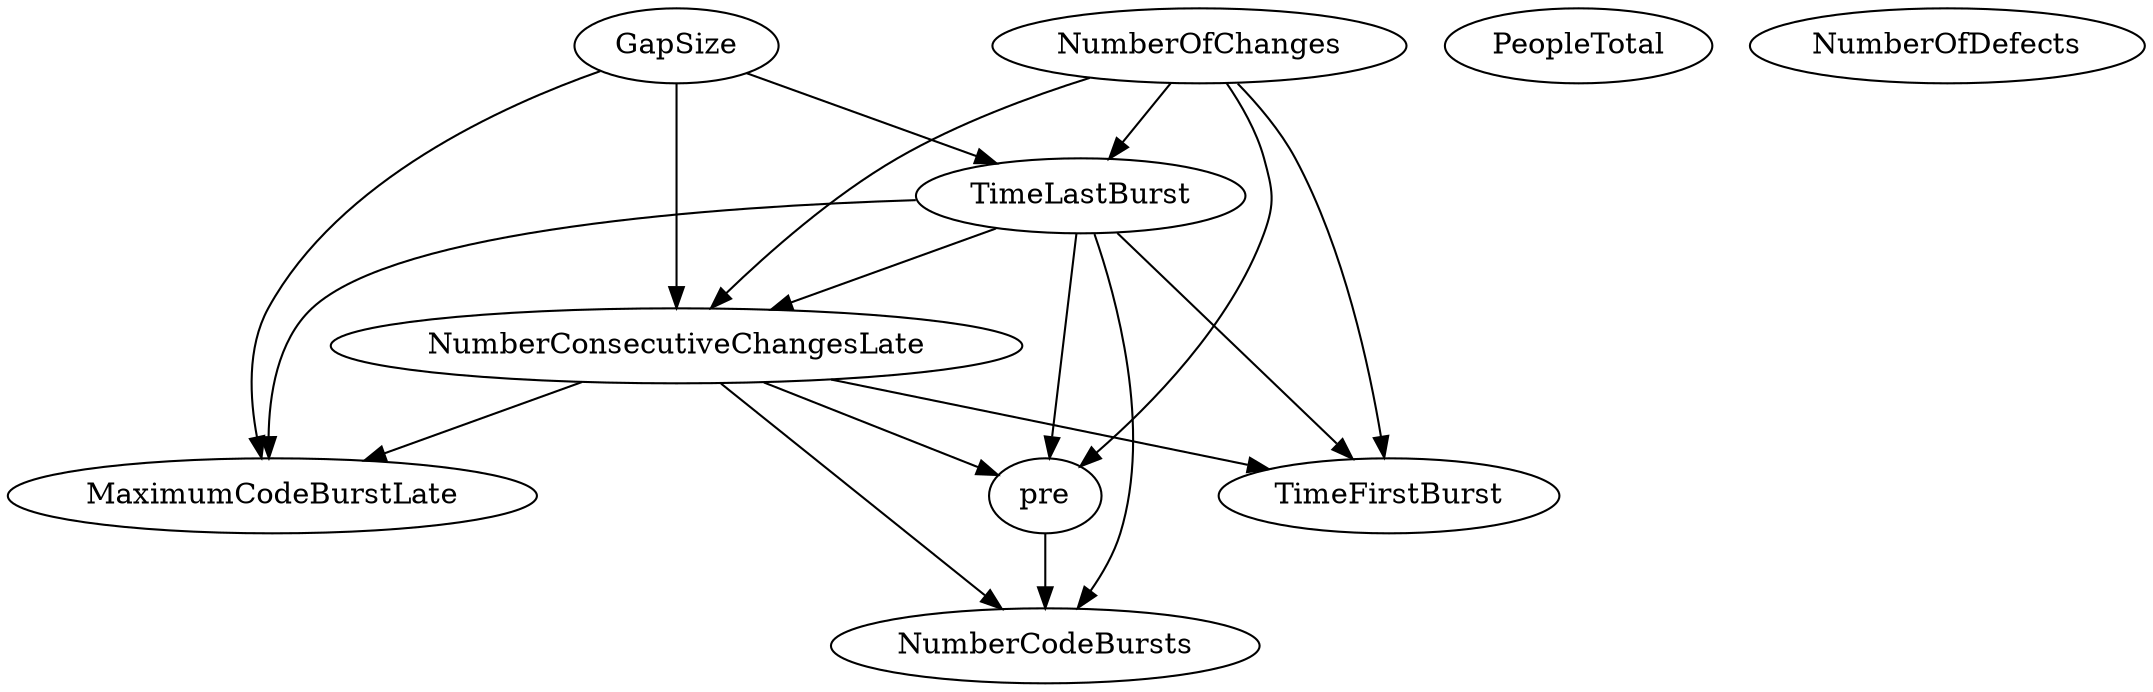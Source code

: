 digraph {
   NumberConsecutiveChangesLate;
   PeopleTotal;
   NumberOfDefects;
   pre;
   GapSize;
   MaximumCodeBurstLate;
   TimeFirstBurst;
   TimeLastBurst;
   NumberCodeBursts;
   NumberOfChanges;
   NumberConsecutiveChangesLate -> pre;
   NumberConsecutiveChangesLate -> MaximumCodeBurstLate;
   NumberConsecutiveChangesLate -> TimeFirstBurst;
   NumberConsecutiveChangesLate -> NumberCodeBursts;
   pre -> NumberCodeBursts;
   GapSize -> NumberConsecutiveChangesLate;
   GapSize -> MaximumCodeBurstLate;
   GapSize -> TimeLastBurst;
   TimeLastBurst -> NumberConsecutiveChangesLate;
   TimeLastBurst -> pre;
   TimeLastBurst -> MaximumCodeBurstLate;
   TimeLastBurst -> TimeFirstBurst;
   TimeLastBurst -> NumberCodeBursts;
   NumberOfChanges -> NumberConsecutiveChangesLate;
   NumberOfChanges -> pre;
   NumberOfChanges -> TimeFirstBurst;
   NumberOfChanges -> TimeLastBurst;
}

